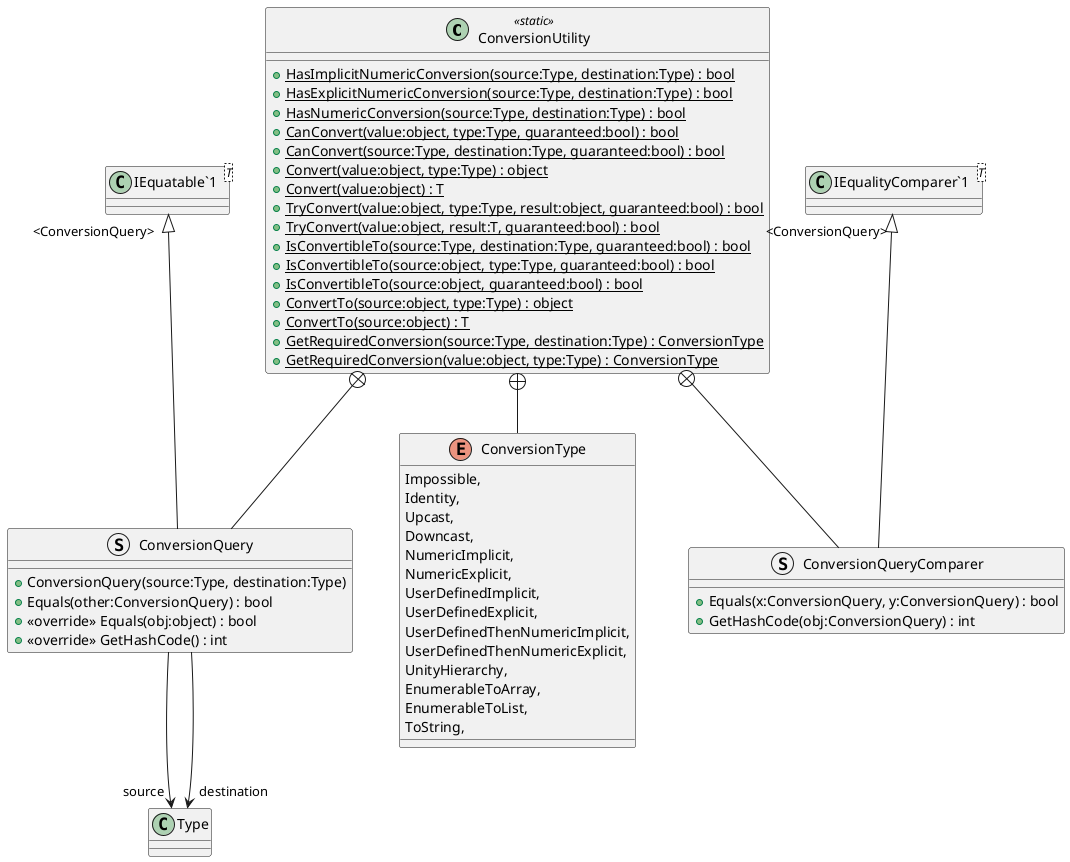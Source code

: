 @startuml
class ConversionUtility <<static>> {
    + {static} HasImplicitNumericConversion(source:Type, destination:Type) : bool
    + {static} HasExplicitNumericConversion(source:Type, destination:Type) : bool
    + {static} HasNumericConversion(source:Type, destination:Type) : bool
    + {static} CanConvert(value:object, type:Type, guaranteed:bool) : bool
    + {static} CanConvert(source:Type, destination:Type, guaranteed:bool) : bool
    + {static} Convert(value:object, type:Type) : object
    + {static} Convert(value:object) : T
    + {static} TryConvert(value:object, type:Type, result:object, guaranteed:bool) : bool
    + {static} TryConvert(value:object, result:T, guaranteed:bool) : bool
    + {static} IsConvertibleTo(source:Type, destination:Type, guaranteed:bool) : bool
    + {static} IsConvertibleTo(source:object, type:Type, guaranteed:bool) : bool
    + {static} IsConvertibleTo(source:object, guaranteed:bool) : bool
    + {static} ConvertTo(source:object, type:Type) : object
    + {static} ConvertTo(source:object) : T
    + {static} GetRequiredConversion(source:Type, destination:Type) : ConversionType
    + {static} GetRequiredConversion(value:object, type:Type) : ConversionType
}
enum ConversionType {
    Impossible,
    Identity,
    Upcast,
    Downcast,
    NumericImplicit,
    NumericExplicit,
    UserDefinedImplicit,
    UserDefinedExplicit,
    UserDefinedThenNumericImplicit,
    UserDefinedThenNumericExplicit,
    UnityHierarchy,
    EnumerableToArray,
    EnumerableToList,
    ToString,
}
struct ConversionQuery {
    + ConversionQuery(source:Type, destination:Type)
    + Equals(other:ConversionQuery) : bool
    + <<override>> Equals(obj:object) : bool
    + <<override>> GetHashCode() : int
}
struct ConversionQueryComparer {
    + Equals(x:ConversionQuery, y:ConversionQuery) : bool
    + GetHashCode(obj:ConversionQuery) : int
}
class "IEquatable`1"<T> {
}
class "IEqualityComparer`1"<T> {
}
ConversionUtility +-- ConversionType
ConversionUtility +-- ConversionQuery
"IEquatable`1" "<ConversionQuery>" <|-- ConversionQuery
ConversionQuery --> "source" Type
ConversionQuery --> "destination" Type
ConversionUtility +-- ConversionQueryComparer
"IEqualityComparer`1" "<ConversionQuery>" <|-- ConversionQueryComparer
@enduml
